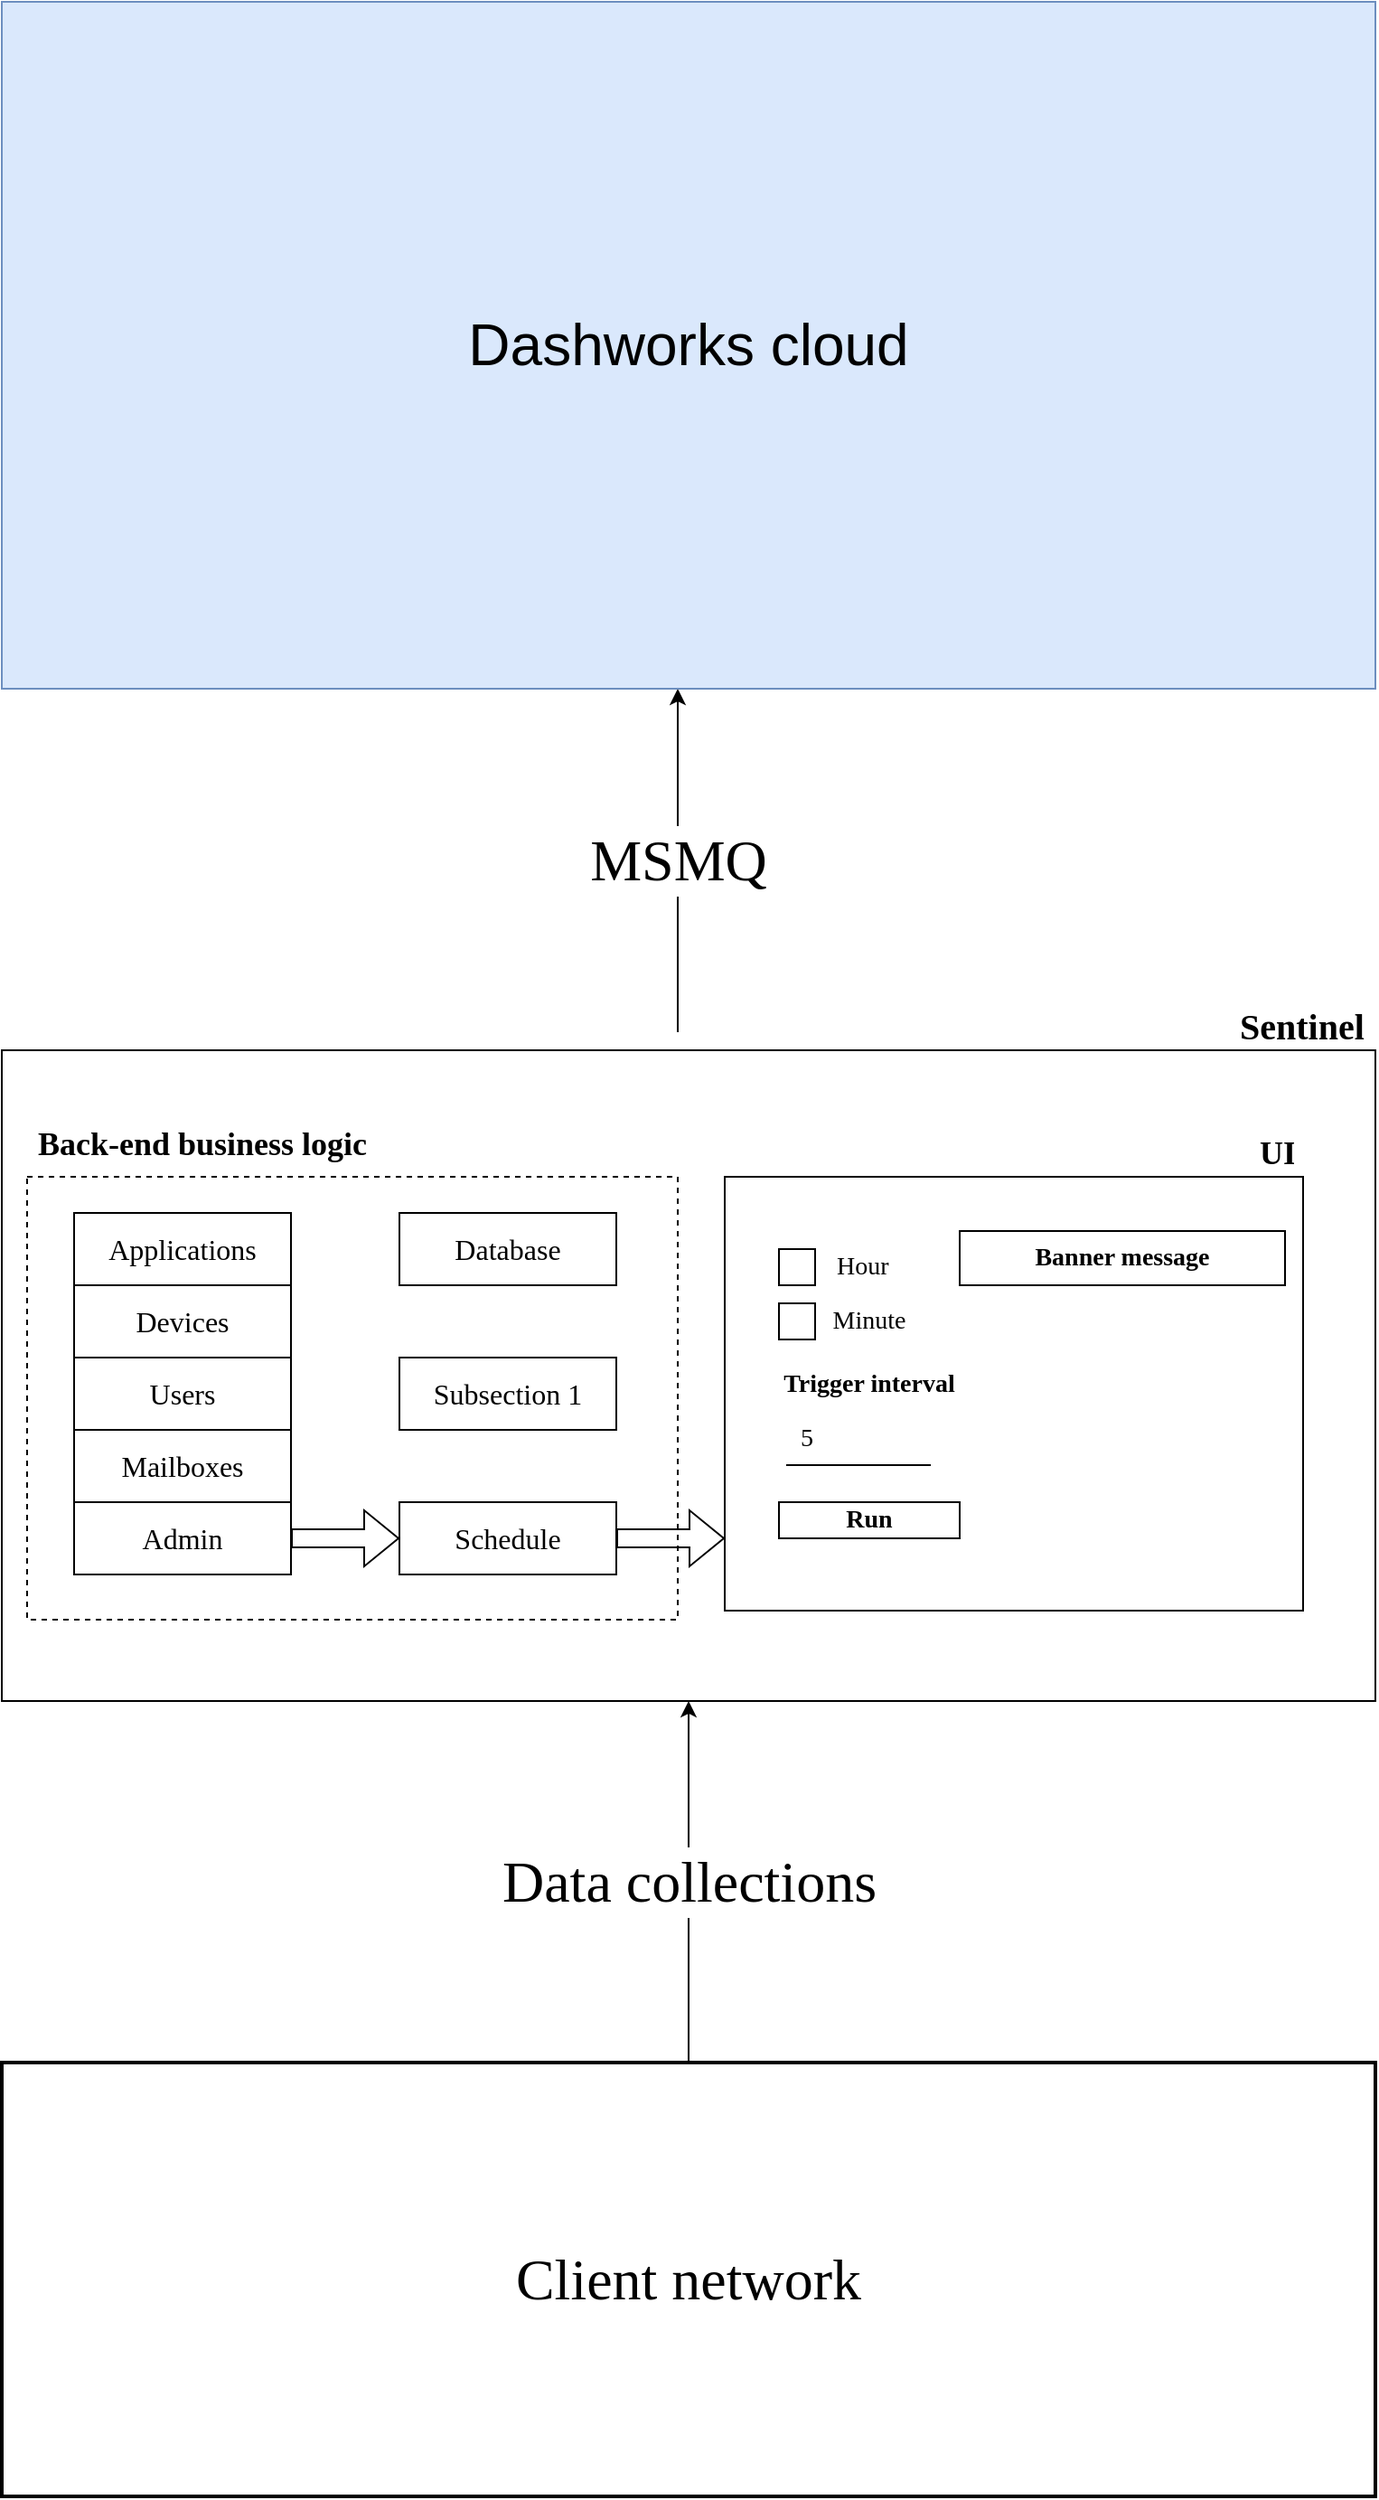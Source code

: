 <mxfile version="15.9.6" type="github">
  <diagram id="Xh3EPSXuHTYtJEzt5ljR" name="Page-1">
    <mxGraphModel dx="1422" dy="1961" grid="1" gridSize="10" guides="1" tooltips="1" connect="1" arrows="1" fold="1" page="1" pageScale="1" pageWidth="827" pageHeight="1169" math="0" shadow="0">
      <root>
        <mxCell id="0" />
        <mxCell id="1" parent="0" />
        <mxCell id="5Qg1B5x5Rtl6GvGFXqsn-2" value="" style="rounded=0;whiteSpace=wrap;html=1;" parent="1" vertex="1">
          <mxGeometry x="40" y="-40" width="760" height="360" as="geometry" />
        </mxCell>
        <mxCell id="5Qg1B5x5Rtl6GvGFXqsn-3" value="" style="rounded=0;whiteSpace=wrap;html=1;fontFamily=Times New Roman;" parent="1" vertex="1">
          <mxGeometry x="80" y="50" width="120" height="200" as="geometry" />
        </mxCell>
        <mxCell id="5Qg1B5x5Rtl6GvGFXqsn-11" value="" style="rounded=0;whiteSpace=wrap;html=1;fontFamily=Times New Roman;" parent="1" vertex="1">
          <mxGeometry x="260" y="50" width="120" height="200" as="geometry" />
        </mxCell>
        <mxCell id="5Qg1B5x5Rtl6GvGFXqsn-95" value="" style="rounded=0;whiteSpace=wrap;html=1;fontFamily=Times New Roman;fontSize=14;strokeWidth=1;" parent="1" vertex="1">
          <mxGeometry x="440" y="30" width="320" height="240" as="geometry" />
        </mxCell>
        <mxCell id="5Qg1B5x5Rtl6GvGFXqsn-96" value="Trigger interval" style="text;html=1;strokeColor=none;fillColor=none;align=center;verticalAlign=middle;whiteSpace=wrap;rounded=0;fontFamily=Times New Roman;fontSize=14;fontStyle=1" parent="1" vertex="1">
          <mxGeometry x="450" y="130" width="140" height="30" as="geometry" />
        </mxCell>
        <mxCell id="5Qg1B5x5Rtl6GvGFXqsn-100" value="" style="endArrow=none;html=1;rounded=0;fontFamily=Times New Roman;fontSize=14;" parent="1" edge="1">
          <mxGeometry width="50" height="50" relative="1" as="geometry">
            <mxPoint x="474" y="189.5" as="sourcePoint" />
            <mxPoint x="554" y="189.5" as="targetPoint" />
            <Array as="points">
              <mxPoint x="510" y="189.5" />
            </Array>
          </mxGeometry>
        </mxCell>
        <mxCell id="5Qg1B5x5Rtl6GvGFXqsn-101" value="5" style="text;html=1;strokeColor=none;fillColor=none;align=left;verticalAlign=middle;whiteSpace=wrap;rounded=0;fontFamily=Times New Roman;fontSize=14;" parent="1" vertex="1">
          <mxGeometry x="480" y="160" width="20" height="30" as="geometry" />
        </mxCell>
        <mxCell id="5Qg1B5x5Rtl6GvGFXqsn-104" value="Hour" style="text;html=1;strokeColor=none;fillColor=none;align=left;verticalAlign=middle;whiteSpace=wrap;rounded=0;fontFamily=Times New Roman;fontSize=14;" parent="1" vertex="1">
          <mxGeometry x="500" y="70" width="40" height="20" as="geometry" />
        </mxCell>
        <mxCell id="5Qg1B5x5Rtl6GvGFXqsn-106" value="" style="whiteSpace=wrap;html=1;aspect=fixed;fontFamily=Times New Roman;fontSize=14;strokeWidth=1;" parent="1" vertex="1">
          <mxGeometry x="470" y="70" width="20" height="20" as="geometry" />
        </mxCell>
        <mxCell id="5Qg1B5x5Rtl6GvGFXqsn-107" value="" style="whiteSpace=wrap;html=1;aspect=fixed;fontFamily=Times New Roman;fontSize=14;strokeWidth=1;" parent="1" vertex="1">
          <mxGeometry x="470" y="100" width="20" height="20" as="geometry" />
        </mxCell>
        <mxCell id="5Qg1B5x5Rtl6GvGFXqsn-108" value="Minute" style="text;html=1;strokeColor=none;fillColor=none;align=center;verticalAlign=middle;whiteSpace=wrap;rounded=0;fontFamily=Times New Roman;fontSize=14;" parent="1" vertex="1">
          <mxGeometry x="500" y="100" width="40" height="20" as="geometry" />
        </mxCell>
        <mxCell id="5Qg1B5x5Rtl6GvGFXqsn-109" value="Run" style="rounded=0;whiteSpace=wrap;html=1;fontFamily=Times New Roman;fontSize=14;strokeWidth=1;fontStyle=1" parent="1" vertex="1">
          <mxGeometry x="470" y="210" width="100" height="20" as="geometry" />
        </mxCell>
        <mxCell id="5Qg1B5x5Rtl6GvGFXqsn-111" value="Banner message" style="rounded=0;whiteSpace=wrap;html=1;fontFamily=Times New Roman;fontSize=14;strokeWidth=1;fontStyle=1" parent="1" vertex="1">
          <mxGeometry x="570" y="60" width="180" height="30" as="geometry" />
        </mxCell>
        <mxCell id="5Qg1B5x5Rtl6GvGFXqsn-114" value="Sentinel" style="text;strokeColor=none;fillColor=none;align=left;verticalAlign=middle;spacingLeft=4;spacingRight=4;overflow=hidden;points=[[0,0.5],[1,0.5]];portConstraint=eastwest;rotatable=0;fontFamily=Times New Roman;fontSize=20;fontStyle=1" parent="1" vertex="1">
          <mxGeometry x="719" y="-70" width="81" height="30" as="geometry" />
        </mxCell>
        <mxCell id="5Qg1B5x5Rtl6GvGFXqsn-115" value="UI" style="text;strokeColor=none;fillColor=none;align=left;verticalAlign=middle;spacingLeft=4;spacingRight=4;overflow=hidden;points=[[0,0.5],[1,0.5]];portConstraint=eastwest;rotatable=0;fontFamily=Times New Roman;fontSize=18;fontStyle=1" parent="1" vertex="1">
          <mxGeometry x="730" width="30" height="30" as="geometry" />
        </mxCell>
        <mxCell id="5Qg1B5x5Rtl6GvGFXqsn-116" value="Back-end business logic " style="text;strokeColor=none;fillColor=none;align=left;verticalAlign=middle;spacingLeft=4;spacingRight=4;overflow=hidden;points=[[0,0.5],[1,0.5]];portConstraint=eastwest;rotatable=0;fontFamily=Times New Roman;fontSize=18;fontStyle=1" parent="1" vertex="1">
          <mxGeometry x="54" y="-5" width="216" height="30" as="geometry" />
        </mxCell>
        <mxCell id="5Qg1B5x5Rtl6GvGFXqsn-118" value="" style="rounded=0;whiteSpace=wrap;html=1;fontFamily=Times New Roman;fontSize=18;strokeWidth=1;dashed=1;" parent="1" vertex="1">
          <mxGeometry x="54" y="30" width="360" height="245" as="geometry" />
        </mxCell>
        <mxCell id="5Qg1B5x5Rtl6GvGFXqsn-9" value="Devices" style="rounded=0;whiteSpace=wrap;html=1;fontFamily=Times New Roman;fontSize=16;" parent="1" vertex="1">
          <mxGeometry x="80" y="90" width="120" height="40" as="geometry" />
        </mxCell>
        <mxCell id="5Qg1B5x5Rtl6GvGFXqsn-8" value="Applications" style="rounded=0;whiteSpace=wrap;html=1;fontFamily=Times New Roman;fontSize=16;" parent="1" vertex="1">
          <mxGeometry x="80" y="50" width="120" height="40" as="geometry" />
        </mxCell>
        <mxCell id="5Qg1B5x5Rtl6GvGFXqsn-91" value="Users" style="rounded=0;whiteSpace=wrap;html=1;fontFamily=Times New Roman;fontSize=16;" parent="1" vertex="1">
          <mxGeometry x="80" y="130" width="120" height="40" as="geometry" />
        </mxCell>
        <mxCell id="5Qg1B5x5Rtl6GvGFXqsn-92" value="Mailboxes" style="rounded=0;whiteSpace=wrap;html=1;fontFamily=Times New Roman;fontSize=16;" parent="1" vertex="1">
          <mxGeometry x="80" y="170" width="120" height="40" as="geometry" />
        </mxCell>
        <mxCell id="5Qg1B5x5Rtl6GvGFXqsn-10" value="Admin" style="rounded=0;whiteSpace=wrap;html=1;fontFamily=Times New Roman;fontSize=16;" parent="1" vertex="1">
          <mxGeometry x="80" y="210" width="120" height="40" as="geometry" />
        </mxCell>
        <mxCell id="5Qg1B5x5Rtl6GvGFXqsn-16" value="Schedule" style="rounded=0;whiteSpace=wrap;html=1;fontFamily=Times New Roman;fontSize=16;" parent="1" vertex="1">
          <mxGeometry x="260" y="210" width="120" height="40" as="geometry" />
        </mxCell>
        <mxCell id="5Qg1B5x5Rtl6GvGFXqsn-15" value="Subsection 1" style="rounded=0;whiteSpace=wrap;html=1;fontFamily=Times New Roman;fontSize=16;" parent="1" vertex="1">
          <mxGeometry x="260" y="130" width="120" height="40" as="geometry" />
        </mxCell>
        <mxCell id="5Qg1B5x5Rtl6GvGFXqsn-93" value="Database" style="rounded=0;whiteSpace=wrap;html=1;fontFamily=Times New Roman;fontSize=16;" parent="1" vertex="1">
          <mxGeometry x="260" y="50" width="120" height="40" as="geometry" />
        </mxCell>
        <mxCell id="5Qg1B5x5Rtl6GvGFXqsn-144" value="" style="endArrow=classic;html=1;rounded=0;fontFamily=Times New Roman;fontSize=32;entryX=0.5;entryY=1;entryDx=0;entryDy=0;" parent="1" edge="1">
          <mxGeometry relative="1" as="geometry">
            <mxPoint x="414" y="-50" as="sourcePoint" />
            <mxPoint x="414" y="-240" as="targetPoint" />
          </mxGeometry>
        </mxCell>
        <mxCell id="5Qg1B5x5Rtl6GvGFXqsn-145" value="MSMQ" style="edgeLabel;resizable=0;html=1;align=center;verticalAlign=middle;dashed=1;fontFamily=Times New Roman;fontSize=32;strokeWidth=2;" parent="5Qg1B5x5Rtl6GvGFXqsn-144" connectable="0" vertex="1">
          <mxGeometry relative="1" as="geometry" />
        </mxCell>
        <mxCell id="5Qg1B5x5Rtl6GvGFXqsn-148" value="Client network" style="rounded=0;whiteSpace=wrap;html=1;fontFamily=Times New Roman;fontSize=32;strokeWidth=2;" parent="1" vertex="1">
          <mxGeometry x="40" y="520" width="760" height="240" as="geometry" />
        </mxCell>
        <mxCell id="5Qg1B5x5Rtl6GvGFXqsn-149" value="" style="endArrow=classic;html=1;rounded=0;fontFamily=Times New Roman;fontSize=32;entryX=0.5;entryY=1;entryDx=0;entryDy=0;exitX=0.5;exitY=0;exitDx=0;exitDy=0;" parent="1" source="5Qg1B5x5Rtl6GvGFXqsn-148" target="5Qg1B5x5Rtl6GvGFXqsn-2" edge="1">
          <mxGeometry relative="1" as="geometry">
            <mxPoint x="400" y="450" as="sourcePoint" />
            <mxPoint x="560" y="450" as="targetPoint" />
          </mxGeometry>
        </mxCell>
        <mxCell id="5Qg1B5x5Rtl6GvGFXqsn-150" value="Data collections" style="edgeLabel;resizable=0;html=1;align=center;verticalAlign=middle;fontFamily=Times New Roman;fontSize=32;strokeWidth=2;" parent="5Qg1B5x5Rtl6GvGFXqsn-149" connectable="0" vertex="1">
          <mxGeometry relative="1" as="geometry" />
        </mxCell>
        <mxCell id="5Qg1B5x5Rtl6GvGFXqsn-153" value="" style="shape=flexArrow;endArrow=classic;html=1;rounded=0;fontFamily=Times New Roman;fontSize=32;exitX=1;exitY=0.5;exitDx=0;exitDy=0;" parent="1" source="5Qg1B5x5Rtl6GvGFXqsn-10" target="5Qg1B5x5Rtl6GvGFXqsn-16" edge="1">
          <mxGeometry width="50" height="50" relative="1" as="geometry">
            <mxPoint x="450" y="240" as="sourcePoint" />
            <mxPoint x="500" y="190" as="targetPoint" />
          </mxGeometry>
        </mxCell>
        <mxCell id="5Qg1B5x5Rtl6GvGFXqsn-154" value="" style="shape=flexArrow;endArrow=classic;html=1;rounded=0;fontFamily=Times New Roman;fontSize=32;exitX=1;exitY=0.5;exitDx=0;exitDy=0;" parent="1" edge="1">
          <mxGeometry width="50" height="50" relative="1" as="geometry">
            <mxPoint x="380" y="230" as="sourcePoint" />
            <mxPoint x="440" y="230" as="targetPoint" />
          </mxGeometry>
        </mxCell>
        <mxCell id="5Qg1B5x5Rtl6GvGFXqsn-155" value="Dashworks cloud" style="rounded=0;whiteSpace=wrap;html=1;fontSize=32;fillColor=#dae8fc;strokeColor=#6c8ebf;" parent="1" vertex="1">
          <mxGeometry x="40" y="-620" width="760" height="380" as="geometry" />
        </mxCell>
      </root>
    </mxGraphModel>
  </diagram>
</mxfile>
